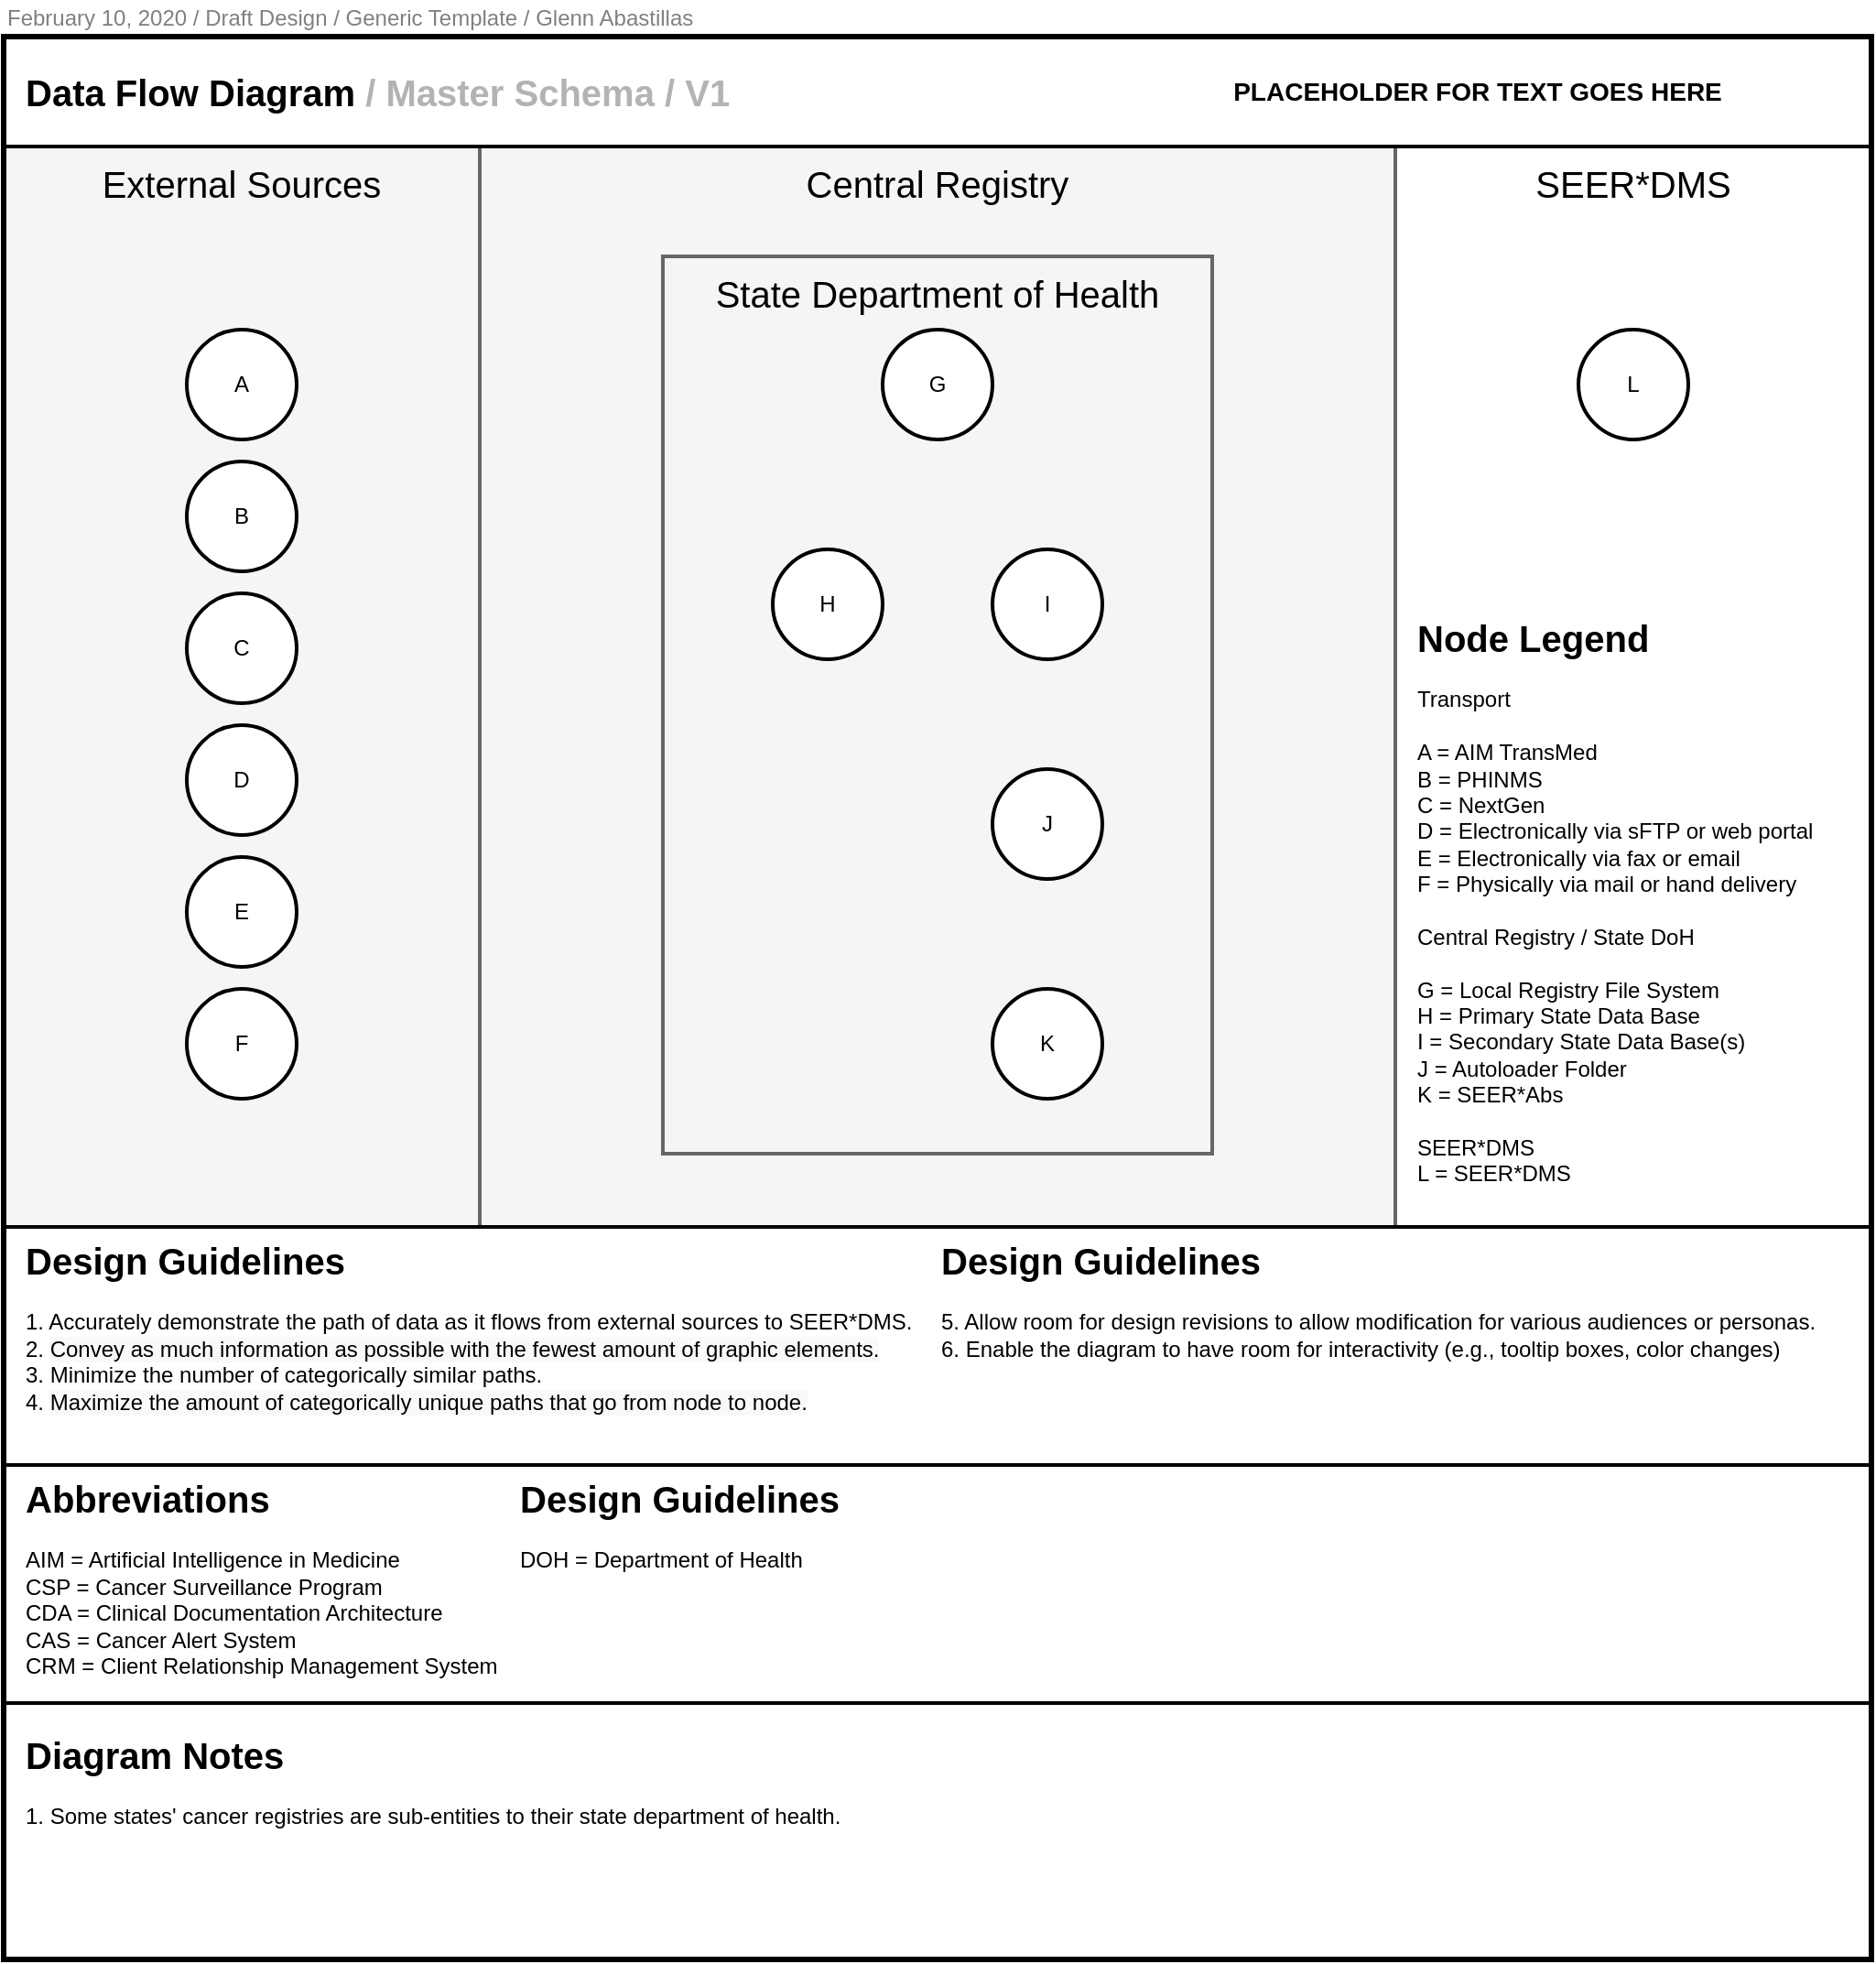<mxfile type="github" version="12.6.7">
  <diagram id="4_loe-rSwXjhO66IxARF" name="master_schema">
    <mxGraphModel grid="1" dx="1422" dy="751" gridSize="10" guides="1" tooltips="1" connect="1" arrows="1" fold="1" page="1" pageScale="1" pageWidth="1100" pageHeight="850" math="0" shadow="0">
      <root>
        <mxCell id="0"/>
        <mxCell id="2Q-l-OiIUTWmhhpuc4lq-6" value="Regions" parent="0" style=""/>
        <mxCell id="2Q-l-OiIUTWmhhpuc4lq-7" value="" parent="2Q-l-OiIUTWmhhpuc4lq-6" style="rounded=0;whiteSpace=wrap;html=1;strokeWidth=2;fillColor=#f5f5f5;fontSize=14;align=left;strokeColor=#666666;fontColor=#333333;" vertex="1">
          <mxGeometry as="geometry" x="40" y="100" width="260" height="590"/>
        </mxCell>
        <mxCell id="2Q-l-OiIUTWmhhpuc4lq-8" value="" parent="2Q-l-OiIUTWmhhpuc4lq-6" style="rounded=0;whiteSpace=wrap;html=1;strokeWidth=2;fillColor=#f5f5f5;fontSize=14;align=left;strokeColor=#666666;fontColor=#333333;" vertex="1">
          <mxGeometry as="geometry" x="300" y="100" width="500" height="590"/>
        </mxCell>
        <mxCell id="2Q-l-OiIUTWmhhpuc4lq-9" value="" parent="2Q-l-OiIUTWmhhpuc4lq-6" style="rounded=0;whiteSpace=wrap;html=1;strokeWidth=2;fillColor=none;fontSize=14;align=left;strokeColor=#666666;fontColor=#333333;" vertex="1">
          <mxGeometry as="geometry" x="800" y="100" width="260" height="590"/>
        </mxCell>
        <mxCell id="2Q-l-OiIUTWmhhpuc4lq-22" value="" parent="2Q-l-OiIUTWmhhpuc4lq-6" style="rounded=0;whiteSpace=wrap;html=1;strokeWidth=2;fillColor=#f5f5f5;fontSize=14;align=left;strokeColor=#666666;fontColor=#333333;" vertex="1">
          <mxGeometry as="geometry" x="400" y="160" width="300" height="490"/>
        </mxCell>
        <mxCell id="1" value="Frame" parent="0" style=""/>
        <mxCell id="2Q-l-OiIUTWmhhpuc4lq-21" value="" parent="1" style="rounded=0;whiteSpace=wrap;html=1;strokeWidth=2;fillColor=none;" vertex="1">
          <mxGeometry as="geometry" x="40" y="820" width="1020" height="130"/>
        </mxCell>
        <mxCell id="EVoNSvgZZDJ8XkAlmknF-9" value="" parent="1" style="rounded=0;whiteSpace=wrap;html=1;strokeWidth=3;fillColor=none;" vertex="1">
          <mxGeometry as="geometry" x="40" y="40" width="1020" height="1050"/>
        </mxCell>
        <mxCell id="EVoNSvgZZDJ8XkAlmknF-19" value="" parent="1" style="rounded=0;whiteSpace=wrap;html=1;strokeWidth=2;fillColor=none;" vertex="1">
          <mxGeometry as="geometry" x="40" y="40" width="1020" height="60"/>
        </mxCell>
        <mxCell id="EVoNSvgZZDJ8XkAlmknF-20" value="&lt;div align=&quot;left&quot; style=&quot;font-size: 20px&quot;&gt;Data Flow Diagram &lt;font color=&quot;#b3b3b3&quot;&gt;/ Master Schema / V1&lt;/font&gt;&lt;/div&gt;" parent="1" style="rounded=0;whiteSpace=wrap;html=1;strokeWidth=4;fillColor=none;align=left;fontSize=20;fontStyle=1;strokeColor=none;" vertex="1">
          <mxGeometry as="geometry" x="50" y="50" width="510" height="40"/>
        </mxCell>
        <mxCell id="EVoNSvgZZDJ8XkAlmknF-21" value="&lt;div align=&quot;center&quot; style=&quot;font-size: 14px&quot;&gt;PLACEHOLDER FOR TEXT GOES HERE&lt;/div&gt;" parent="1" style="rounded=0;whiteSpace=wrap;html=1;strokeWidth=4;fillColor=none;align=center;fontSize=20;fontStyle=1;strokeColor=none;" vertex="1">
          <mxGeometry as="geometry" x="650" y="50" width="390" height="40"/>
        </mxCell>
        <mxCell id="EVoNSvgZZDJ8XkAlmknF-33" value="" parent="1" style="rounded=0;whiteSpace=wrap;html=1;strokeWidth=2;fillColor=none;" vertex="1">
          <mxGeometry as="geometry" x="40" y="690" width="1020" height="130"/>
        </mxCell>
        <mxCell id="2Q-l-OiIUTWmhhpuc4lq-1" value="&lt;div align=&quot;left&quot; style=&quot;font-size: 20px&quot;&gt;&lt;font style=&quot;font-size: 20px&quot;&gt;&lt;b&gt;Design Guidelines&lt;/b&gt;&lt;/font&gt;&lt;/div&gt;&lt;div align=&quot;left&quot; style=&quot;font-size: 12px&quot;&gt;&lt;font style=&quot;font-size: 12px&quot;&gt;&lt;span style=&quot;font-size: 12px&quot;&gt;&lt;br&gt;&lt;/span&gt;&lt;/font&gt;&lt;/div&gt;&lt;div align=&quot;left&quot; style=&quot;font-size: 12px&quot;&gt;&lt;font style=&quot;font-size: 12px&quot;&gt;&lt;span style=&quot;font-size: 12px&quot;&gt;1. Accurately demonstrate the path of data as it flows from external sources to SEER*DMS.&lt;/span&gt;&lt;/font&gt;&lt;/div&gt;&lt;div align=&quot;left&quot; style=&quot;font-size: 12px&quot;&gt;&lt;font style=&quot;font-size: 12px&quot;&gt;&lt;span style=&quot;font-size: 12px&quot;&gt;2. &lt;span style=&quot;display: inline ; float: none ; background-color: rgb(248 , 249 , 250) ; color: rgb(0 , 0 , 0) ; font-family: &amp;#34;helvetica&amp;#34; ; font-size: 12px ; font-style: normal ; font-variant: normal ; font-weight: 400 ; letter-spacing: normal ; text-align: left ; text-decoration: none ; text-indent: 0px ; text-transform: none ; white-space: normal ; word-spacing: 0px&quot;&gt;Convey as much information as possible with the fewest amount of graphic elements.&lt;/span&gt;&lt;/span&gt;&lt;/font&gt;&lt;/div&gt;&lt;div align=&quot;left&quot; style=&quot;font-size: 12px&quot;&gt;&lt;font style=&quot;font-size: 12px&quot;&gt;&lt;span style=&quot;font-size: 12px&quot;&gt;3. Minimize the number of categorically similar paths.&lt;/span&gt;&lt;/font&gt;&lt;/div&gt;&lt;div align=&quot;left&quot; style=&quot;font-size: 12px&quot;&gt;&lt;font style=&quot;font-size: 12px&quot;&gt;&lt;span style=&quot;font-size: 12px&quot;&gt;4.&amp;nbsp;&lt;span style=&quot;background-color: rgb(248 , 249 , 250) ; color: rgb(0 , 0 , 0) ; display: inline ; float: none ; font-family: &amp;#34;helvetica&amp;#34; ; font-size: 12px ; font-style: normal ; font-variant: normal ; font-weight: 400 ; letter-spacing: normal ; text-align: left ; text-decoration: none ; text-indent: 0px ; text-transform: none ; white-space: normal ; word-spacing: 0px&quot;&gt;&lt;/span&gt;&lt;span style=&quot;display: inline ; float: none ; background-color: rgb(248 , 249 , 250) ; color: rgb(0 , 0 , 0) ; font-family: &amp;#34;helvetica&amp;#34; ; font-size: 12px ; font-style: normal ; font-variant: normal ; font-weight: 400 ; letter-spacing: normal ; text-align: left ; text-decoration: none ; text-indent: 0px ; text-transform: none ; white-space: normal ; word-spacing: 0px&quot;&gt;Maximize the amount of categorically unique paths that go from node to node.&lt;/span&gt;&lt;/span&gt;&lt;/font&gt;&lt;/div&gt;&lt;div align=&quot;left&quot; style=&quot;font-size: 12px&quot;&gt;&lt;span style=&quot;font-size: 12px&quot;&gt;&lt;/span&gt;&lt;font style=&quot;font-size: 12px&quot;&gt;&lt;/font&gt;&lt;/div&gt;" parent="1" style="rounded=0;whiteSpace=wrap;html=1;strokeWidth=4;fillColor=none;align=left;fontSize=12;fontStyle=0;strokeColor=none;verticalAlign=top;" vertex="1">
          <mxGeometry as="geometry" x="50" y="690" width="500" height="130"/>
        </mxCell>
        <mxCell id="2Q-l-OiIUTWmhhpuc4lq-10" value="External Sources" parent="1" style="rounded=0;whiteSpace=wrap;html=1;strokeWidth=4;fillColor=none;align=center;fontSize=20;fontStyle=0;strokeColor=none;" vertex="1">
          <mxGeometry as="geometry" x="40" y="100" width="260" height="40"/>
        </mxCell>
        <mxCell id="2Q-l-OiIUTWmhhpuc4lq-11" value="Central Registry" parent="1" style="rounded=0;whiteSpace=wrap;html=1;strokeWidth=4;fillColor=none;align=center;fontSize=20;fontStyle=0;strokeColor=none;" vertex="1">
          <mxGeometry as="geometry" x="300" y="100" width="500" height="40"/>
        </mxCell>
        <mxCell id="2Q-l-OiIUTWmhhpuc4lq-12" value="SEER*DMS" parent="1" style="rounded=0;whiteSpace=wrap;html=1;strokeWidth=4;fillColor=none;align=center;fontSize=20;fontStyle=0;strokeColor=none;" vertex="1">
          <mxGeometry as="geometry" x="800" y="100" width="260" height="40"/>
        </mxCell>
        <mxCell id="2Q-l-OiIUTWmhhpuc4lq-13" value="&lt;div style=&quot;font-size: 12px&quot;&gt;&lt;font color=&quot;#808080&quot;&gt;February 10, 2020 / Draft Design / Generic Template / Glenn Abastillas&lt;/font&gt;&lt;/div&gt;" parent="1" style="rounded=0;whiteSpace=wrap;html=1;strokeWidth=4;fillColor=none;align=left;fontSize=12;fontStyle=0;strokeColor=none;" vertex="1">
          <mxGeometry as="geometry" x="40" y="20" width="390" height="20"/>
        </mxCell>
        <mxCell id="2Q-l-OiIUTWmhhpuc4lq-14" value="&lt;div align=&quot;left&quot; style=&quot;font-size: 20px&quot;&gt;&lt;font color=&quot;transparent&quot; style=&quot;font-size: 20px&quot;&gt;&lt;b&gt;Design Guidelines&lt;/b&gt;&lt;/font&gt;&lt;/div&gt;&lt;div align=&quot;left&quot; style=&quot;font-size: 12px&quot;&gt;&lt;font style=&quot;font-size: 12px&quot;&gt;&lt;span style=&quot;font-size: 12px&quot;&gt;&lt;font color=&quot;transparent&quot;&gt;&lt;/font&gt;&lt;br&gt;&lt;/span&gt;&lt;/font&gt;&lt;/div&gt;&lt;div align=&quot;left&quot; style=&quot;font-size: 12px&quot;&gt;&lt;font style=&quot;font-size: 12px&quot;&gt;&lt;span style=&quot;font-size: 12px&quot;&gt;5. Allow room for design revisions to allow modification for various audiences or personas.&lt;/span&gt;&lt;/font&gt;&lt;/div&gt;&lt;div align=&quot;left&quot; style=&quot;font-size: 12px&quot;&gt;&lt;font style=&quot;font-size: 12px&quot;&gt;&lt;span style=&quot;font-size: 12px&quot;&gt;6. Enable the diagram to have room for interactivity (e.g., tooltip boxes, color changes)&lt;/span&gt;&lt;/font&gt;&lt;br&gt;&lt;/div&gt;&lt;div align=&quot;left&quot; style=&quot;font-size: 12px&quot;&gt;&lt;/div&gt;&lt;div align=&quot;left&quot; style=&quot;font-size: 12px&quot;&gt;&lt;span style=&quot;font-size: 12px&quot;&gt;&lt;/span&gt;&lt;font style=&quot;font-size: 12px&quot;&gt;&lt;/font&gt;&lt;/div&gt;" parent="1" style="rounded=0;whiteSpace=wrap;html=1;strokeWidth=4;fillColor=none;align=left;fontSize=12;fontStyle=0;strokeColor=none;verticalAlign=top;" vertex="1">
          <mxGeometry as="geometry" x="550" y="690" width="500" height="130"/>
        </mxCell>
        <mxCell id="2Q-l-OiIUTWmhhpuc4lq-15" value="&lt;div align=&quot;left&quot; style=&quot;font-size: 20px&quot;&gt;&lt;b&gt;Node Legend&lt;/b&gt;&lt;/div&gt;&lt;div align=&quot;left&quot; style=&quot;font-size: 12px&quot;&gt;&lt;font style=&quot;font-size: 12px&quot;&gt;&lt;span style=&quot;font-size: 12px&quot;&gt;&lt;font color=&quot;transparent&quot;&gt;&lt;/font&gt;&lt;font color=&quot;#000000&quot;&gt;&lt;/font&gt;&lt;b&gt;&lt;/b&gt;&lt;b&gt;&lt;/b&gt;&lt;br&gt;&lt;/span&gt;&lt;/font&gt;&lt;/div&gt;&lt;div align=&quot;left&quot; style=&quot;font-size: 12px&quot;&gt;&lt;font style=&quot;font-size: 12px&quot;&gt;&lt;span style=&quot;font-size: 12px&quot;&gt;Transport&lt;/span&gt;&lt;/font&gt;&lt;/div&gt;&lt;div align=&quot;left&quot; style=&quot;font-size: 12px&quot;&gt;&lt;font style=&quot;font-size: 12px&quot;&gt;&lt;span style=&quot;font-size: 12px&quot;&gt;&lt;br&gt;&lt;/span&gt;&lt;/font&gt;&lt;/div&gt;&lt;div align=&quot;left&quot; style=&quot;font-size: 12px&quot;&gt;&lt;font style=&quot;font-size: 12px&quot;&gt;&lt;span style=&quot;font-size: 12px&quot;&gt;A = AIM TransMed&lt;/span&gt;&lt;/font&gt;&lt;/div&gt;&lt;div align=&quot;left&quot; style=&quot;font-size: 12px&quot;&gt;&lt;font style=&quot;font-size: 12px&quot;&gt;&lt;span style=&quot;font-size: 12px&quot;&gt;B = PHINMS&lt;/span&gt;&lt;/font&gt;&lt;/div&gt;&lt;div align=&quot;left&quot; style=&quot;font-size: 12px&quot;&gt;&lt;font style=&quot;font-size: 12px&quot;&gt;&lt;span style=&quot;font-size: 12px&quot;&gt;C = NextGen&lt;/span&gt;&lt;/font&gt;&lt;/div&gt;&lt;div align=&quot;left&quot; style=&quot;font-size: 12px&quot;&gt;&lt;font style=&quot;font-size: 12px&quot;&gt;&lt;span style=&quot;font-size: 12px&quot;&gt;D = Electronically via sFTP or web portal&lt;/span&gt;&lt;/font&gt;&lt;/div&gt;&lt;div align=&quot;left&quot; style=&quot;font-size: 12px&quot;&gt;&lt;font style=&quot;font-size: 12px&quot;&gt;&lt;span style=&quot;font-size: 12px&quot;&gt;E = Electronically via fax or email&lt;/span&gt;&lt;/font&gt;&lt;/div&gt;&lt;div align=&quot;left&quot; style=&quot;font-size: 12px&quot;&gt;&lt;font style=&quot;font-size: 12px&quot;&gt;&lt;span style=&quot;font-size: 12px&quot;&gt;F = Physically via mail or hand delivery&lt;/span&gt;&lt;/font&gt;&lt;/div&gt;&lt;div align=&quot;left&quot; style=&quot;font-size: 12px&quot;&gt;&lt;br&gt;&lt;/div&gt;&lt;div align=&quot;left&quot; style=&quot;font-size: 12px&quot;&gt;Central Registry / State DoH&lt;/div&gt;&lt;div align=&quot;left&quot; style=&quot;font-size: 12px&quot;&gt;&lt;br&gt;&lt;/div&gt;&lt;div align=&quot;left&quot; style=&quot;font-size: 12px&quot;&gt;G = Local Registry File System&lt;/div&gt;&lt;div align=&quot;left&quot; style=&quot;font-size: 12px&quot;&gt;H = Primary State Data Base&lt;/div&gt;&lt;div align=&quot;left&quot; style=&quot;font-size: 12px&quot;&gt;I = Secondary State Data Base(s)&lt;/div&gt;&lt;div align=&quot;left&quot; style=&quot;font-size: 12px&quot;&gt;J = Autoloader Folder&lt;/div&gt;&lt;div align=&quot;left&quot; style=&quot;font-size: 12px&quot;&gt;K = SEER*Abs&lt;/div&gt;&lt;div align=&quot;left&quot; style=&quot;font-size: 12px&quot;&gt;&lt;br&gt;&lt;/div&gt;&lt;div align=&quot;left&quot; style=&quot;font-size: 12px&quot;&gt;SEER*DMS&lt;/div&gt;&lt;div align=&quot;left&quot; style=&quot;font-size: 12px&quot;&gt;L = SEER*DMS&lt;/div&gt;" parent="1" style="rounded=0;whiteSpace=wrap;html=1;strokeWidth=4;fillColor=none;align=left;fontSize=12;fontStyle=0;strokeColor=none;verticalAlign=top;" vertex="1">
          <mxGeometry as="geometry" x="810" y="350" width="240" height="330"/>
        </mxCell>
        <mxCell id="2Q-l-OiIUTWmhhpuc4lq-17" value="&lt;div align=&quot;left&quot; style=&quot;font-size: 20px&quot;&gt;&lt;font style=&quot;font-size: 20px&quot;&gt;&lt;b&gt;Abbreviations&lt;/b&gt;&lt;/font&gt;&lt;/div&gt;&lt;div align=&quot;left&quot; style=&quot;font-size: 12px&quot;&gt;&lt;font style=&quot;font-size: 12px&quot;&gt;&lt;span style=&quot;font-size: 12px&quot;&gt;&lt;br&gt;&lt;/span&gt;&lt;/font&gt;&lt;/div&gt;&lt;div align=&quot;left&quot; style=&quot;font-size: 12px&quot;&gt;&lt;font style=&quot;font-size: 12px&quot;&gt;&lt;span style=&quot;font-size: 12px&quot;&gt;AIM = Artificial Intelligence in Medicine&lt;/span&gt;&lt;/font&gt;&lt;/div&gt;&lt;div align=&quot;left&quot; style=&quot;font-size: 12px&quot;&gt;&lt;font style=&quot;font-size: 12px&quot;&gt;&lt;span style=&quot;font-size: 12px&quot;&gt;CSP = Cancer Surveillance Program&lt;/span&gt;&lt;/font&gt;&lt;/div&gt;&lt;div align=&quot;left&quot; style=&quot;font-size: 12px&quot;&gt;&lt;font style=&quot;font-size: 12px&quot;&gt;&lt;span style=&quot;font-size: 12px&quot;&gt;CDA = Clinical Documentation Architecture&lt;/span&gt;&lt;/font&gt;&lt;/div&gt;&lt;div align=&quot;left&quot; style=&quot;font-size: 12px&quot;&gt;&lt;font style=&quot;font-size: 12px&quot;&gt;&lt;span style=&quot;font-size: 12px&quot;&gt;CAS = Cancer Alert System&lt;/span&gt;&lt;/font&gt;&lt;/div&gt;&lt;div align=&quot;left&quot; style=&quot;font-size: 12px&quot;&gt;&lt;font style=&quot;font-size: 12px&quot;&gt;&lt;span style=&quot;font-size: 12px&quot;&gt;CRM = Client Relationship Management System&lt;/span&gt;&lt;/font&gt;&lt;/div&gt;&lt;div align=&quot;left&quot; style=&quot;font-size: 12px&quot;&gt;&lt;font style=&quot;font-size: 12px&quot;&gt;&lt;span style=&quot;font-size: 12px&quot;&gt;&lt;br&gt;&lt;/span&gt;&lt;/font&gt;&lt;/div&gt;" parent="1" style="rounded=0;whiteSpace=wrap;html=1;strokeWidth=4;fillColor=none;align=left;fontSize=12;fontStyle=0;strokeColor=none;verticalAlign=top;" vertex="1">
          <mxGeometry as="geometry" x="50" y="820" width="270" height="130"/>
        </mxCell>
        <mxCell id="2Q-l-OiIUTWmhhpuc4lq-18" value="&lt;div align=&quot;left&quot; style=&quot;font-size: 20px&quot;&gt;&lt;font color=&quot;transparent&quot; style=&quot;font-size: 20px&quot;&gt;&lt;b&gt;Design Guidelines&lt;/b&gt;&lt;/font&gt;&lt;/div&gt;&lt;div align=&quot;left&quot; style=&quot;font-size: 12px&quot;&gt;&lt;font style=&quot;font-size: 12px&quot;&gt;&lt;span style=&quot;font-size: 12px&quot;&gt;&lt;font color=&quot;transparent&quot;&gt;&lt;/font&gt;&lt;br&gt;&lt;/span&gt;&lt;/font&gt;&lt;/div&gt;&lt;div align=&quot;left&quot; style=&quot;font-size: 12px&quot;&gt;&lt;font style=&quot;font-size: 12px&quot;&gt;&lt;span style=&quot;font-size: 12px&quot;&gt;DOH = Department of Health&lt;/span&gt;&lt;/font&gt;&lt;/div&gt;&lt;div align=&quot;left&quot; style=&quot;font-size: 12px&quot;&gt;&lt;br&gt;&lt;/div&gt;&lt;div align=&quot;left&quot; style=&quot;font-size: 12px&quot;&gt;&lt;/div&gt;&lt;div align=&quot;left&quot; style=&quot;font-size: 12px&quot;&gt;&lt;span style=&quot;font-size: 12px&quot;&gt;&lt;/span&gt;&lt;font style=&quot;font-size: 12px&quot;&gt;&lt;/font&gt;&lt;/div&gt;" parent="1" style="rounded=0;whiteSpace=wrap;html=1;strokeWidth=4;fillColor=none;align=left;fontSize=12;fontStyle=0;strokeColor=none;verticalAlign=top;" vertex="1">
          <mxGeometry as="geometry" x="320" y="820" width="320" height="130"/>
        </mxCell>
        <mxCell id="2Q-l-OiIUTWmhhpuc4lq-23" value="State Department of Health" parent="1" style="rounded=0;whiteSpace=wrap;html=1;strokeWidth=4;fillColor=none;align=center;fontSize=20;fontStyle=0;strokeColor=none;" vertex="1">
          <mxGeometry as="geometry" x="300" y="160" width="500" height="40"/>
        </mxCell>
        <mxCell id="2Q-l-OiIUTWmhhpuc4lq-24" value="&lt;div align=&quot;left&quot; style=&quot;font-size: 20px&quot;&gt;&lt;font style=&quot;font-size: 20px&quot;&gt;&lt;b&gt;Diagram Notes&lt;/b&gt;&lt;/font&gt;&lt;/div&gt;&lt;div align=&quot;left&quot; style=&quot;font-size: 12px&quot;&gt;&lt;br&gt;&lt;/div&gt;&lt;div align=&quot;left&quot; style=&quot;font-size: 12px&quot;&gt;1. Some states&#39; cancer registries are sub-entities to their state department of health.&lt;/div&gt;" parent="1" style="rounded=0;whiteSpace=wrap;html=1;strokeWidth=4;fillColor=none;align=left;fontSize=12;fontStyle=0;strokeColor=none;verticalAlign=top;" vertex="1">
          <mxGeometry as="geometry" x="50" y="960" width="500" height="130"/>
        </mxCell>
        <mxCell id="EVoNSvgZZDJ8XkAlmknF-10" value="Nodes" parent="0" style=""/>
        <mxCell id="EVoNSvgZZDJ8XkAlmknF-11" value="A" parent="EVoNSvgZZDJ8XkAlmknF-10" style="ellipse;whiteSpace=wrap;html=1;strokeWidth=2;flipV=1;" vertex="1">
          <mxGeometry as="geometry" x="140" y="200" width="60" height="60"/>
        </mxCell>
        <mxCell id="EVoNSvgZZDJ8XkAlmknF-12" value="G" parent="EVoNSvgZZDJ8XkAlmknF-10" style="ellipse;whiteSpace=wrap;html=1;strokeWidth=2;" vertex="1">
          <mxGeometry as="geometry" x="520" y="200" width="60" height="60"/>
        </mxCell>
        <mxCell id="EVoNSvgZZDJ8XkAlmknF-13" value="H" parent="EVoNSvgZZDJ8XkAlmknF-10" style="ellipse;whiteSpace=wrap;html=1;strokeWidth=2;" vertex="1">
          <mxGeometry as="geometry" x="460" y="320" width="60" height="60"/>
        </mxCell>
        <mxCell id="EVoNSvgZZDJ8XkAlmknF-14" value="K" parent="EVoNSvgZZDJ8XkAlmknF-10" style="ellipse;whiteSpace=wrap;html=1;strokeWidth=2;" vertex="1">
          <mxGeometry as="geometry" x="580" y="560" width="60" height="60"/>
        </mxCell>
        <mxCell id="EVoNSvgZZDJ8XkAlmknF-16" value="J" parent="EVoNSvgZZDJ8XkAlmknF-10" style="ellipse;whiteSpace=wrap;html=1;strokeWidth=2;" vertex="1">
          <mxGeometry as="geometry" x="580" y="440" width="60" height="60"/>
        </mxCell>
        <mxCell id="EVoNSvgZZDJ8XkAlmknF-17" value="I" parent="EVoNSvgZZDJ8XkAlmknF-10" style="ellipse;whiteSpace=wrap;html=1;strokeWidth=2;" vertex="1">
          <mxGeometry as="geometry" x="580" y="320" width="60" height="60"/>
        </mxCell>
        <mxCell id="EVoNSvgZZDJ8XkAlmknF-18" value="L" parent="EVoNSvgZZDJ8XkAlmknF-10" style="ellipse;whiteSpace=wrap;html=1;strokeWidth=2;" vertex="1">
          <mxGeometry as="geometry" x="900" y="200" width="60" height="60"/>
        </mxCell>
        <mxCell id="EVoNSvgZZDJ8XkAlmknF-22" value="B" parent="EVoNSvgZZDJ8XkAlmknF-10" style="ellipse;whiteSpace=wrap;html=1;strokeWidth=2;flipV=1;" vertex="1">
          <mxGeometry as="geometry" x="140" y="272" width="60" height="60"/>
        </mxCell>
        <mxCell id="EVoNSvgZZDJ8XkAlmknF-23" value="C" parent="EVoNSvgZZDJ8XkAlmknF-10" style="ellipse;whiteSpace=wrap;html=1;strokeWidth=2;flipV=1;" vertex="1">
          <mxGeometry as="geometry" x="140" y="344" width="60" height="60"/>
        </mxCell>
        <mxCell id="EVoNSvgZZDJ8XkAlmknF-24" value="D" parent="EVoNSvgZZDJ8XkAlmknF-10" style="ellipse;whiteSpace=wrap;html=1;strokeWidth=2;flipV=1;" vertex="1">
          <mxGeometry as="geometry" x="140" y="416" width="60" height="60"/>
        </mxCell>
        <mxCell id="EVoNSvgZZDJ8XkAlmknF-25" value="E" parent="EVoNSvgZZDJ8XkAlmknF-10" style="ellipse;whiteSpace=wrap;html=1;strokeWidth=2;flipV=1;" vertex="1">
          <mxGeometry as="geometry" x="140" y="488" width="60" height="60"/>
        </mxCell>
        <mxCell id="2Q-l-OiIUTWmhhpuc4lq-5" value="F" parent="EVoNSvgZZDJ8XkAlmknF-10" style="ellipse;whiteSpace=wrap;html=1;strokeWidth=2;flipV=1;" vertex="1">
          <mxGeometry as="geometry" x="140" y="560" width="60" height="60"/>
        </mxCell>
      </root>
    </mxGraphModel>
  </diagram>
</mxfile>
